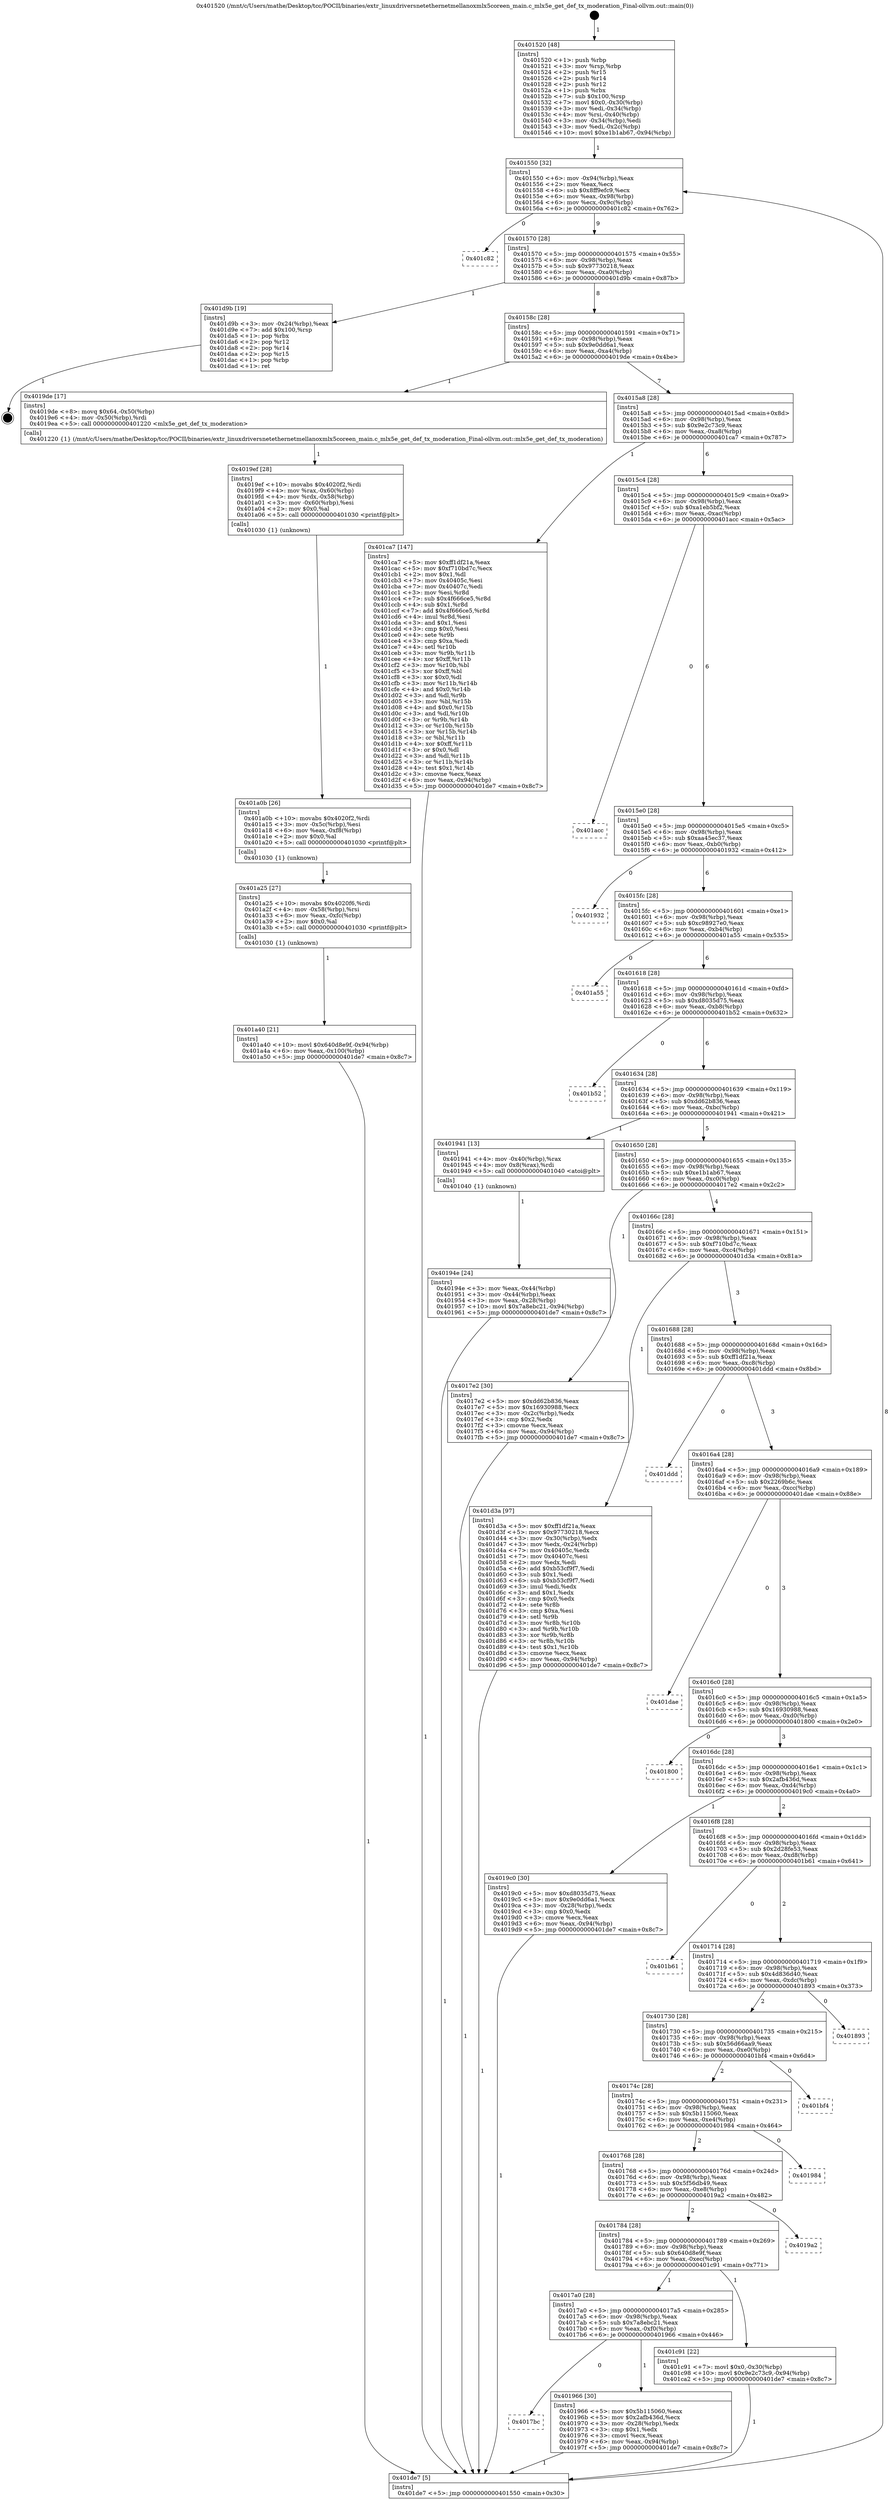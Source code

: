 digraph "0x401520" {
  label = "0x401520 (/mnt/c/Users/mathe/Desktop/tcc/POCII/binaries/extr_linuxdriversnetethernetmellanoxmlx5coreen_main.c_mlx5e_get_def_tx_moderation_Final-ollvm.out::main(0))"
  labelloc = "t"
  node[shape=record]

  Entry [label="",width=0.3,height=0.3,shape=circle,fillcolor=black,style=filled]
  "0x401550" [label="{
     0x401550 [32]\l
     | [instrs]\l
     &nbsp;&nbsp;0x401550 \<+6\>: mov -0x94(%rbp),%eax\l
     &nbsp;&nbsp;0x401556 \<+2\>: mov %eax,%ecx\l
     &nbsp;&nbsp;0x401558 \<+6\>: sub $0x8ff9efc9,%ecx\l
     &nbsp;&nbsp;0x40155e \<+6\>: mov %eax,-0x98(%rbp)\l
     &nbsp;&nbsp;0x401564 \<+6\>: mov %ecx,-0x9c(%rbp)\l
     &nbsp;&nbsp;0x40156a \<+6\>: je 0000000000401c82 \<main+0x762\>\l
  }"]
  "0x401c82" [label="{
     0x401c82\l
  }", style=dashed]
  "0x401570" [label="{
     0x401570 [28]\l
     | [instrs]\l
     &nbsp;&nbsp;0x401570 \<+5\>: jmp 0000000000401575 \<main+0x55\>\l
     &nbsp;&nbsp;0x401575 \<+6\>: mov -0x98(%rbp),%eax\l
     &nbsp;&nbsp;0x40157b \<+5\>: sub $0x97730218,%eax\l
     &nbsp;&nbsp;0x401580 \<+6\>: mov %eax,-0xa0(%rbp)\l
     &nbsp;&nbsp;0x401586 \<+6\>: je 0000000000401d9b \<main+0x87b\>\l
  }"]
  Exit [label="",width=0.3,height=0.3,shape=circle,fillcolor=black,style=filled,peripheries=2]
  "0x401d9b" [label="{
     0x401d9b [19]\l
     | [instrs]\l
     &nbsp;&nbsp;0x401d9b \<+3\>: mov -0x24(%rbp),%eax\l
     &nbsp;&nbsp;0x401d9e \<+7\>: add $0x100,%rsp\l
     &nbsp;&nbsp;0x401da5 \<+1\>: pop %rbx\l
     &nbsp;&nbsp;0x401da6 \<+2\>: pop %r12\l
     &nbsp;&nbsp;0x401da8 \<+2\>: pop %r14\l
     &nbsp;&nbsp;0x401daa \<+2\>: pop %r15\l
     &nbsp;&nbsp;0x401dac \<+1\>: pop %rbp\l
     &nbsp;&nbsp;0x401dad \<+1\>: ret\l
  }"]
  "0x40158c" [label="{
     0x40158c [28]\l
     | [instrs]\l
     &nbsp;&nbsp;0x40158c \<+5\>: jmp 0000000000401591 \<main+0x71\>\l
     &nbsp;&nbsp;0x401591 \<+6\>: mov -0x98(%rbp),%eax\l
     &nbsp;&nbsp;0x401597 \<+5\>: sub $0x9e0dd6a1,%eax\l
     &nbsp;&nbsp;0x40159c \<+6\>: mov %eax,-0xa4(%rbp)\l
     &nbsp;&nbsp;0x4015a2 \<+6\>: je 00000000004019de \<main+0x4be\>\l
  }"]
  "0x401a40" [label="{
     0x401a40 [21]\l
     | [instrs]\l
     &nbsp;&nbsp;0x401a40 \<+10\>: movl $0x640d8e9f,-0x94(%rbp)\l
     &nbsp;&nbsp;0x401a4a \<+6\>: mov %eax,-0x100(%rbp)\l
     &nbsp;&nbsp;0x401a50 \<+5\>: jmp 0000000000401de7 \<main+0x8c7\>\l
  }"]
  "0x4019de" [label="{
     0x4019de [17]\l
     | [instrs]\l
     &nbsp;&nbsp;0x4019de \<+8\>: movq $0x64,-0x50(%rbp)\l
     &nbsp;&nbsp;0x4019e6 \<+4\>: mov -0x50(%rbp),%rdi\l
     &nbsp;&nbsp;0x4019ea \<+5\>: call 0000000000401220 \<mlx5e_get_def_tx_moderation\>\l
     | [calls]\l
     &nbsp;&nbsp;0x401220 \{1\} (/mnt/c/Users/mathe/Desktop/tcc/POCII/binaries/extr_linuxdriversnetethernetmellanoxmlx5coreen_main.c_mlx5e_get_def_tx_moderation_Final-ollvm.out::mlx5e_get_def_tx_moderation)\l
  }"]
  "0x4015a8" [label="{
     0x4015a8 [28]\l
     | [instrs]\l
     &nbsp;&nbsp;0x4015a8 \<+5\>: jmp 00000000004015ad \<main+0x8d\>\l
     &nbsp;&nbsp;0x4015ad \<+6\>: mov -0x98(%rbp),%eax\l
     &nbsp;&nbsp;0x4015b3 \<+5\>: sub $0x9e2c73c9,%eax\l
     &nbsp;&nbsp;0x4015b8 \<+6\>: mov %eax,-0xa8(%rbp)\l
     &nbsp;&nbsp;0x4015be \<+6\>: je 0000000000401ca7 \<main+0x787\>\l
  }"]
  "0x401a25" [label="{
     0x401a25 [27]\l
     | [instrs]\l
     &nbsp;&nbsp;0x401a25 \<+10\>: movabs $0x4020f6,%rdi\l
     &nbsp;&nbsp;0x401a2f \<+4\>: mov -0x58(%rbp),%rsi\l
     &nbsp;&nbsp;0x401a33 \<+6\>: mov %eax,-0xfc(%rbp)\l
     &nbsp;&nbsp;0x401a39 \<+2\>: mov $0x0,%al\l
     &nbsp;&nbsp;0x401a3b \<+5\>: call 0000000000401030 \<printf@plt\>\l
     | [calls]\l
     &nbsp;&nbsp;0x401030 \{1\} (unknown)\l
  }"]
  "0x401ca7" [label="{
     0x401ca7 [147]\l
     | [instrs]\l
     &nbsp;&nbsp;0x401ca7 \<+5\>: mov $0xff1df21a,%eax\l
     &nbsp;&nbsp;0x401cac \<+5\>: mov $0xf710bd7c,%ecx\l
     &nbsp;&nbsp;0x401cb1 \<+2\>: mov $0x1,%dl\l
     &nbsp;&nbsp;0x401cb3 \<+7\>: mov 0x40405c,%esi\l
     &nbsp;&nbsp;0x401cba \<+7\>: mov 0x40407c,%edi\l
     &nbsp;&nbsp;0x401cc1 \<+3\>: mov %esi,%r8d\l
     &nbsp;&nbsp;0x401cc4 \<+7\>: sub $0x4f666ce5,%r8d\l
     &nbsp;&nbsp;0x401ccb \<+4\>: sub $0x1,%r8d\l
     &nbsp;&nbsp;0x401ccf \<+7\>: add $0x4f666ce5,%r8d\l
     &nbsp;&nbsp;0x401cd6 \<+4\>: imul %r8d,%esi\l
     &nbsp;&nbsp;0x401cda \<+3\>: and $0x1,%esi\l
     &nbsp;&nbsp;0x401cdd \<+3\>: cmp $0x0,%esi\l
     &nbsp;&nbsp;0x401ce0 \<+4\>: sete %r9b\l
     &nbsp;&nbsp;0x401ce4 \<+3\>: cmp $0xa,%edi\l
     &nbsp;&nbsp;0x401ce7 \<+4\>: setl %r10b\l
     &nbsp;&nbsp;0x401ceb \<+3\>: mov %r9b,%r11b\l
     &nbsp;&nbsp;0x401cee \<+4\>: xor $0xff,%r11b\l
     &nbsp;&nbsp;0x401cf2 \<+3\>: mov %r10b,%bl\l
     &nbsp;&nbsp;0x401cf5 \<+3\>: xor $0xff,%bl\l
     &nbsp;&nbsp;0x401cf8 \<+3\>: xor $0x0,%dl\l
     &nbsp;&nbsp;0x401cfb \<+3\>: mov %r11b,%r14b\l
     &nbsp;&nbsp;0x401cfe \<+4\>: and $0x0,%r14b\l
     &nbsp;&nbsp;0x401d02 \<+3\>: and %dl,%r9b\l
     &nbsp;&nbsp;0x401d05 \<+3\>: mov %bl,%r15b\l
     &nbsp;&nbsp;0x401d08 \<+4\>: and $0x0,%r15b\l
     &nbsp;&nbsp;0x401d0c \<+3\>: and %dl,%r10b\l
     &nbsp;&nbsp;0x401d0f \<+3\>: or %r9b,%r14b\l
     &nbsp;&nbsp;0x401d12 \<+3\>: or %r10b,%r15b\l
     &nbsp;&nbsp;0x401d15 \<+3\>: xor %r15b,%r14b\l
     &nbsp;&nbsp;0x401d18 \<+3\>: or %bl,%r11b\l
     &nbsp;&nbsp;0x401d1b \<+4\>: xor $0xff,%r11b\l
     &nbsp;&nbsp;0x401d1f \<+3\>: or $0x0,%dl\l
     &nbsp;&nbsp;0x401d22 \<+3\>: and %dl,%r11b\l
     &nbsp;&nbsp;0x401d25 \<+3\>: or %r11b,%r14b\l
     &nbsp;&nbsp;0x401d28 \<+4\>: test $0x1,%r14b\l
     &nbsp;&nbsp;0x401d2c \<+3\>: cmovne %ecx,%eax\l
     &nbsp;&nbsp;0x401d2f \<+6\>: mov %eax,-0x94(%rbp)\l
     &nbsp;&nbsp;0x401d35 \<+5\>: jmp 0000000000401de7 \<main+0x8c7\>\l
  }"]
  "0x4015c4" [label="{
     0x4015c4 [28]\l
     | [instrs]\l
     &nbsp;&nbsp;0x4015c4 \<+5\>: jmp 00000000004015c9 \<main+0xa9\>\l
     &nbsp;&nbsp;0x4015c9 \<+6\>: mov -0x98(%rbp),%eax\l
     &nbsp;&nbsp;0x4015cf \<+5\>: sub $0xa1eb5bf2,%eax\l
     &nbsp;&nbsp;0x4015d4 \<+6\>: mov %eax,-0xac(%rbp)\l
     &nbsp;&nbsp;0x4015da \<+6\>: je 0000000000401acc \<main+0x5ac\>\l
  }"]
  "0x401a0b" [label="{
     0x401a0b [26]\l
     | [instrs]\l
     &nbsp;&nbsp;0x401a0b \<+10\>: movabs $0x4020f2,%rdi\l
     &nbsp;&nbsp;0x401a15 \<+3\>: mov -0x5c(%rbp),%esi\l
     &nbsp;&nbsp;0x401a18 \<+6\>: mov %eax,-0xf8(%rbp)\l
     &nbsp;&nbsp;0x401a1e \<+2\>: mov $0x0,%al\l
     &nbsp;&nbsp;0x401a20 \<+5\>: call 0000000000401030 \<printf@plt\>\l
     | [calls]\l
     &nbsp;&nbsp;0x401030 \{1\} (unknown)\l
  }"]
  "0x401acc" [label="{
     0x401acc\l
  }", style=dashed]
  "0x4015e0" [label="{
     0x4015e0 [28]\l
     | [instrs]\l
     &nbsp;&nbsp;0x4015e0 \<+5\>: jmp 00000000004015e5 \<main+0xc5\>\l
     &nbsp;&nbsp;0x4015e5 \<+6\>: mov -0x98(%rbp),%eax\l
     &nbsp;&nbsp;0x4015eb \<+5\>: sub $0xaa45ec37,%eax\l
     &nbsp;&nbsp;0x4015f0 \<+6\>: mov %eax,-0xb0(%rbp)\l
     &nbsp;&nbsp;0x4015f6 \<+6\>: je 0000000000401932 \<main+0x412\>\l
  }"]
  "0x4019ef" [label="{
     0x4019ef [28]\l
     | [instrs]\l
     &nbsp;&nbsp;0x4019ef \<+10\>: movabs $0x4020f2,%rdi\l
     &nbsp;&nbsp;0x4019f9 \<+4\>: mov %rax,-0x60(%rbp)\l
     &nbsp;&nbsp;0x4019fd \<+4\>: mov %rdx,-0x58(%rbp)\l
     &nbsp;&nbsp;0x401a01 \<+3\>: mov -0x60(%rbp),%esi\l
     &nbsp;&nbsp;0x401a04 \<+2\>: mov $0x0,%al\l
     &nbsp;&nbsp;0x401a06 \<+5\>: call 0000000000401030 \<printf@plt\>\l
     | [calls]\l
     &nbsp;&nbsp;0x401030 \{1\} (unknown)\l
  }"]
  "0x401932" [label="{
     0x401932\l
  }", style=dashed]
  "0x4015fc" [label="{
     0x4015fc [28]\l
     | [instrs]\l
     &nbsp;&nbsp;0x4015fc \<+5\>: jmp 0000000000401601 \<main+0xe1\>\l
     &nbsp;&nbsp;0x401601 \<+6\>: mov -0x98(%rbp),%eax\l
     &nbsp;&nbsp;0x401607 \<+5\>: sub $0xc98927e0,%eax\l
     &nbsp;&nbsp;0x40160c \<+6\>: mov %eax,-0xb4(%rbp)\l
     &nbsp;&nbsp;0x401612 \<+6\>: je 0000000000401a55 \<main+0x535\>\l
  }"]
  "0x4017bc" [label="{
     0x4017bc\l
  }", style=dashed]
  "0x401a55" [label="{
     0x401a55\l
  }", style=dashed]
  "0x401618" [label="{
     0x401618 [28]\l
     | [instrs]\l
     &nbsp;&nbsp;0x401618 \<+5\>: jmp 000000000040161d \<main+0xfd\>\l
     &nbsp;&nbsp;0x40161d \<+6\>: mov -0x98(%rbp),%eax\l
     &nbsp;&nbsp;0x401623 \<+5\>: sub $0xd8035d75,%eax\l
     &nbsp;&nbsp;0x401628 \<+6\>: mov %eax,-0xb8(%rbp)\l
     &nbsp;&nbsp;0x40162e \<+6\>: je 0000000000401b52 \<main+0x632\>\l
  }"]
  "0x401966" [label="{
     0x401966 [30]\l
     | [instrs]\l
     &nbsp;&nbsp;0x401966 \<+5\>: mov $0x5b115060,%eax\l
     &nbsp;&nbsp;0x40196b \<+5\>: mov $0x2afb436d,%ecx\l
     &nbsp;&nbsp;0x401970 \<+3\>: mov -0x28(%rbp),%edx\l
     &nbsp;&nbsp;0x401973 \<+3\>: cmp $0x1,%edx\l
     &nbsp;&nbsp;0x401976 \<+3\>: cmovl %ecx,%eax\l
     &nbsp;&nbsp;0x401979 \<+6\>: mov %eax,-0x94(%rbp)\l
     &nbsp;&nbsp;0x40197f \<+5\>: jmp 0000000000401de7 \<main+0x8c7\>\l
  }"]
  "0x401b52" [label="{
     0x401b52\l
  }", style=dashed]
  "0x401634" [label="{
     0x401634 [28]\l
     | [instrs]\l
     &nbsp;&nbsp;0x401634 \<+5\>: jmp 0000000000401639 \<main+0x119\>\l
     &nbsp;&nbsp;0x401639 \<+6\>: mov -0x98(%rbp),%eax\l
     &nbsp;&nbsp;0x40163f \<+5\>: sub $0xdd62b836,%eax\l
     &nbsp;&nbsp;0x401644 \<+6\>: mov %eax,-0xbc(%rbp)\l
     &nbsp;&nbsp;0x40164a \<+6\>: je 0000000000401941 \<main+0x421\>\l
  }"]
  "0x4017a0" [label="{
     0x4017a0 [28]\l
     | [instrs]\l
     &nbsp;&nbsp;0x4017a0 \<+5\>: jmp 00000000004017a5 \<main+0x285\>\l
     &nbsp;&nbsp;0x4017a5 \<+6\>: mov -0x98(%rbp),%eax\l
     &nbsp;&nbsp;0x4017ab \<+5\>: sub $0x7a8ebc21,%eax\l
     &nbsp;&nbsp;0x4017b0 \<+6\>: mov %eax,-0xf0(%rbp)\l
     &nbsp;&nbsp;0x4017b6 \<+6\>: je 0000000000401966 \<main+0x446\>\l
  }"]
  "0x401941" [label="{
     0x401941 [13]\l
     | [instrs]\l
     &nbsp;&nbsp;0x401941 \<+4\>: mov -0x40(%rbp),%rax\l
     &nbsp;&nbsp;0x401945 \<+4\>: mov 0x8(%rax),%rdi\l
     &nbsp;&nbsp;0x401949 \<+5\>: call 0000000000401040 \<atoi@plt\>\l
     | [calls]\l
     &nbsp;&nbsp;0x401040 \{1\} (unknown)\l
  }"]
  "0x401650" [label="{
     0x401650 [28]\l
     | [instrs]\l
     &nbsp;&nbsp;0x401650 \<+5\>: jmp 0000000000401655 \<main+0x135\>\l
     &nbsp;&nbsp;0x401655 \<+6\>: mov -0x98(%rbp),%eax\l
     &nbsp;&nbsp;0x40165b \<+5\>: sub $0xe1b1ab67,%eax\l
     &nbsp;&nbsp;0x401660 \<+6\>: mov %eax,-0xc0(%rbp)\l
     &nbsp;&nbsp;0x401666 \<+6\>: je 00000000004017e2 \<main+0x2c2\>\l
  }"]
  "0x401c91" [label="{
     0x401c91 [22]\l
     | [instrs]\l
     &nbsp;&nbsp;0x401c91 \<+7\>: movl $0x0,-0x30(%rbp)\l
     &nbsp;&nbsp;0x401c98 \<+10\>: movl $0x9e2c73c9,-0x94(%rbp)\l
     &nbsp;&nbsp;0x401ca2 \<+5\>: jmp 0000000000401de7 \<main+0x8c7\>\l
  }"]
  "0x4017e2" [label="{
     0x4017e2 [30]\l
     | [instrs]\l
     &nbsp;&nbsp;0x4017e2 \<+5\>: mov $0xdd62b836,%eax\l
     &nbsp;&nbsp;0x4017e7 \<+5\>: mov $0x16930988,%ecx\l
     &nbsp;&nbsp;0x4017ec \<+3\>: mov -0x2c(%rbp),%edx\l
     &nbsp;&nbsp;0x4017ef \<+3\>: cmp $0x2,%edx\l
     &nbsp;&nbsp;0x4017f2 \<+3\>: cmovne %ecx,%eax\l
     &nbsp;&nbsp;0x4017f5 \<+6\>: mov %eax,-0x94(%rbp)\l
     &nbsp;&nbsp;0x4017fb \<+5\>: jmp 0000000000401de7 \<main+0x8c7\>\l
  }"]
  "0x40166c" [label="{
     0x40166c [28]\l
     | [instrs]\l
     &nbsp;&nbsp;0x40166c \<+5\>: jmp 0000000000401671 \<main+0x151\>\l
     &nbsp;&nbsp;0x401671 \<+6\>: mov -0x98(%rbp),%eax\l
     &nbsp;&nbsp;0x401677 \<+5\>: sub $0xf710bd7c,%eax\l
     &nbsp;&nbsp;0x40167c \<+6\>: mov %eax,-0xc4(%rbp)\l
     &nbsp;&nbsp;0x401682 \<+6\>: je 0000000000401d3a \<main+0x81a\>\l
  }"]
  "0x401de7" [label="{
     0x401de7 [5]\l
     | [instrs]\l
     &nbsp;&nbsp;0x401de7 \<+5\>: jmp 0000000000401550 \<main+0x30\>\l
  }"]
  "0x401520" [label="{
     0x401520 [48]\l
     | [instrs]\l
     &nbsp;&nbsp;0x401520 \<+1\>: push %rbp\l
     &nbsp;&nbsp;0x401521 \<+3\>: mov %rsp,%rbp\l
     &nbsp;&nbsp;0x401524 \<+2\>: push %r15\l
     &nbsp;&nbsp;0x401526 \<+2\>: push %r14\l
     &nbsp;&nbsp;0x401528 \<+2\>: push %r12\l
     &nbsp;&nbsp;0x40152a \<+1\>: push %rbx\l
     &nbsp;&nbsp;0x40152b \<+7\>: sub $0x100,%rsp\l
     &nbsp;&nbsp;0x401532 \<+7\>: movl $0x0,-0x30(%rbp)\l
     &nbsp;&nbsp;0x401539 \<+3\>: mov %edi,-0x34(%rbp)\l
     &nbsp;&nbsp;0x40153c \<+4\>: mov %rsi,-0x40(%rbp)\l
     &nbsp;&nbsp;0x401540 \<+3\>: mov -0x34(%rbp),%edi\l
     &nbsp;&nbsp;0x401543 \<+3\>: mov %edi,-0x2c(%rbp)\l
     &nbsp;&nbsp;0x401546 \<+10\>: movl $0xe1b1ab67,-0x94(%rbp)\l
  }"]
  "0x40194e" [label="{
     0x40194e [24]\l
     | [instrs]\l
     &nbsp;&nbsp;0x40194e \<+3\>: mov %eax,-0x44(%rbp)\l
     &nbsp;&nbsp;0x401951 \<+3\>: mov -0x44(%rbp),%eax\l
     &nbsp;&nbsp;0x401954 \<+3\>: mov %eax,-0x28(%rbp)\l
     &nbsp;&nbsp;0x401957 \<+10\>: movl $0x7a8ebc21,-0x94(%rbp)\l
     &nbsp;&nbsp;0x401961 \<+5\>: jmp 0000000000401de7 \<main+0x8c7\>\l
  }"]
  "0x401784" [label="{
     0x401784 [28]\l
     | [instrs]\l
     &nbsp;&nbsp;0x401784 \<+5\>: jmp 0000000000401789 \<main+0x269\>\l
     &nbsp;&nbsp;0x401789 \<+6\>: mov -0x98(%rbp),%eax\l
     &nbsp;&nbsp;0x40178f \<+5\>: sub $0x640d8e9f,%eax\l
     &nbsp;&nbsp;0x401794 \<+6\>: mov %eax,-0xec(%rbp)\l
     &nbsp;&nbsp;0x40179a \<+6\>: je 0000000000401c91 \<main+0x771\>\l
  }"]
  "0x401d3a" [label="{
     0x401d3a [97]\l
     | [instrs]\l
     &nbsp;&nbsp;0x401d3a \<+5\>: mov $0xff1df21a,%eax\l
     &nbsp;&nbsp;0x401d3f \<+5\>: mov $0x97730218,%ecx\l
     &nbsp;&nbsp;0x401d44 \<+3\>: mov -0x30(%rbp),%edx\l
     &nbsp;&nbsp;0x401d47 \<+3\>: mov %edx,-0x24(%rbp)\l
     &nbsp;&nbsp;0x401d4a \<+7\>: mov 0x40405c,%edx\l
     &nbsp;&nbsp;0x401d51 \<+7\>: mov 0x40407c,%esi\l
     &nbsp;&nbsp;0x401d58 \<+2\>: mov %edx,%edi\l
     &nbsp;&nbsp;0x401d5a \<+6\>: add $0xb53cf9f7,%edi\l
     &nbsp;&nbsp;0x401d60 \<+3\>: sub $0x1,%edi\l
     &nbsp;&nbsp;0x401d63 \<+6\>: sub $0xb53cf9f7,%edi\l
     &nbsp;&nbsp;0x401d69 \<+3\>: imul %edi,%edx\l
     &nbsp;&nbsp;0x401d6c \<+3\>: and $0x1,%edx\l
     &nbsp;&nbsp;0x401d6f \<+3\>: cmp $0x0,%edx\l
     &nbsp;&nbsp;0x401d72 \<+4\>: sete %r8b\l
     &nbsp;&nbsp;0x401d76 \<+3\>: cmp $0xa,%esi\l
     &nbsp;&nbsp;0x401d79 \<+4\>: setl %r9b\l
     &nbsp;&nbsp;0x401d7d \<+3\>: mov %r8b,%r10b\l
     &nbsp;&nbsp;0x401d80 \<+3\>: and %r9b,%r10b\l
     &nbsp;&nbsp;0x401d83 \<+3\>: xor %r9b,%r8b\l
     &nbsp;&nbsp;0x401d86 \<+3\>: or %r8b,%r10b\l
     &nbsp;&nbsp;0x401d89 \<+4\>: test $0x1,%r10b\l
     &nbsp;&nbsp;0x401d8d \<+3\>: cmovne %ecx,%eax\l
     &nbsp;&nbsp;0x401d90 \<+6\>: mov %eax,-0x94(%rbp)\l
     &nbsp;&nbsp;0x401d96 \<+5\>: jmp 0000000000401de7 \<main+0x8c7\>\l
  }"]
  "0x401688" [label="{
     0x401688 [28]\l
     | [instrs]\l
     &nbsp;&nbsp;0x401688 \<+5\>: jmp 000000000040168d \<main+0x16d\>\l
     &nbsp;&nbsp;0x40168d \<+6\>: mov -0x98(%rbp),%eax\l
     &nbsp;&nbsp;0x401693 \<+5\>: sub $0xff1df21a,%eax\l
     &nbsp;&nbsp;0x401698 \<+6\>: mov %eax,-0xc8(%rbp)\l
     &nbsp;&nbsp;0x40169e \<+6\>: je 0000000000401ddd \<main+0x8bd\>\l
  }"]
  "0x4019a2" [label="{
     0x4019a2\l
  }", style=dashed]
  "0x401ddd" [label="{
     0x401ddd\l
  }", style=dashed]
  "0x4016a4" [label="{
     0x4016a4 [28]\l
     | [instrs]\l
     &nbsp;&nbsp;0x4016a4 \<+5\>: jmp 00000000004016a9 \<main+0x189\>\l
     &nbsp;&nbsp;0x4016a9 \<+6\>: mov -0x98(%rbp),%eax\l
     &nbsp;&nbsp;0x4016af \<+5\>: sub $0x2269b6c,%eax\l
     &nbsp;&nbsp;0x4016b4 \<+6\>: mov %eax,-0xcc(%rbp)\l
     &nbsp;&nbsp;0x4016ba \<+6\>: je 0000000000401dae \<main+0x88e\>\l
  }"]
  "0x401768" [label="{
     0x401768 [28]\l
     | [instrs]\l
     &nbsp;&nbsp;0x401768 \<+5\>: jmp 000000000040176d \<main+0x24d\>\l
     &nbsp;&nbsp;0x40176d \<+6\>: mov -0x98(%rbp),%eax\l
     &nbsp;&nbsp;0x401773 \<+5\>: sub $0x5f56db49,%eax\l
     &nbsp;&nbsp;0x401778 \<+6\>: mov %eax,-0xe8(%rbp)\l
     &nbsp;&nbsp;0x40177e \<+6\>: je 00000000004019a2 \<main+0x482\>\l
  }"]
  "0x401dae" [label="{
     0x401dae\l
  }", style=dashed]
  "0x4016c0" [label="{
     0x4016c0 [28]\l
     | [instrs]\l
     &nbsp;&nbsp;0x4016c0 \<+5\>: jmp 00000000004016c5 \<main+0x1a5\>\l
     &nbsp;&nbsp;0x4016c5 \<+6\>: mov -0x98(%rbp),%eax\l
     &nbsp;&nbsp;0x4016cb \<+5\>: sub $0x16930988,%eax\l
     &nbsp;&nbsp;0x4016d0 \<+6\>: mov %eax,-0xd0(%rbp)\l
     &nbsp;&nbsp;0x4016d6 \<+6\>: je 0000000000401800 \<main+0x2e0\>\l
  }"]
  "0x401984" [label="{
     0x401984\l
  }", style=dashed]
  "0x401800" [label="{
     0x401800\l
  }", style=dashed]
  "0x4016dc" [label="{
     0x4016dc [28]\l
     | [instrs]\l
     &nbsp;&nbsp;0x4016dc \<+5\>: jmp 00000000004016e1 \<main+0x1c1\>\l
     &nbsp;&nbsp;0x4016e1 \<+6\>: mov -0x98(%rbp),%eax\l
     &nbsp;&nbsp;0x4016e7 \<+5\>: sub $0x2afb436d,%eax\l
     &nbsp;&nbsp;0x4016ec \<+6\>: mov %eax,-0xd4(%rbp)\l
     &nbsp;&nbsp;0x4016f2 \<+6\>: je 00000000004019c0 \<main+0x4a0\>\l
  }"]
  "0x40174c" [label="{
     0x40174c [28]\l
     | [instrs]\l
     &nbsp;&nbsp;0x40174c \<+5\>: jmp 0000000000401751 \<main+0x231\>\l
     &nbsp;&nbsp;0x401751 \<+6\>: mov -0x98(%rbp),%eax\l
     &nbsp;&nbsp;0x401757 \<+5\>: sub $0x5b115060,%eax\l
     &nbsp;&nbsp;0x40175c \<+6\>: mov %eax,-0xe4(%rbp)\l
     &nbsp;&nbsp;0x401762 \<+6\>: je 0000000000401984 \<main+0x464\>\l
  }"]
  "0x4019c0" [label="{
     0x4019c0 [30]\l
     | [instrs]\l
     &nbsp;&nbsp;0x4019c0 \<+5\>: mov $0xd8035d75,%eax\l
     &nbsp;&nbsp;0x4019c5 \<+5\>: mov $0x9e0dd6a1,%ecx\l
     &nbsp;&nbsp;0x4019ca \<+3\>: mov -0x28(%rbp),%edx\l
     &nbsp;&nbsp;0x4019cd \<+3\>: cmp $0x0,%edx\l
     &nbsp;&nbsp;0x4019d0 \<+3\>: cmove %ecx,%eax\l
     &nbsp;&nbsp;0x4019d3 \<+6\>: mov %eax,-0x94(%rbp)\l
     &nbsp;&nbsp;0x4019d9 \<+5\>: jmp 0000000000401de7 \<main+0x8c7\>\l
  }"]
  "0x4016f8" [label="{
     0x4016f8 [28]\l
     | [instrs]\l
     &nbsp;&nbsp;0x4016f8 \<+5\>: jmp 00000000004016fd \<main+0x1dd\>\l
     &nbsp;&nbsp;0x4016fd \<+6\>: mov -0x98(%rbp),%eax\l
     &nbsp;&nbsp;0x401703 \<+5\>: sub $0x2d28fe53,%eax\l
     &nbsp;&nbsp;0x401708 \<+6\>: mov %eax,-0xd8(%rbp)\l
     &nbsp;&nbsp;0x40170e \<+6\>: je 0000000000401b61 \<main+0x641\>\l
  }"]
  "0x401bf4" [label="{
     0x401bf4\l
  }", style=dashed]
  "0x401b61" [label="{
     0x401b61\l
  }", style=dashed]
  "0x401714" [label="{
     0x401714 [28]\l
     | [instrs]\l
     &nbsp;&nbsp;0x401714 \<+5\>: jmp 0000000000401719 \<main+0x1f9\>\l
     &nbsp;&nbsp;0x401719 \<+6\>: mov -0x98(%rbp),%eax\l
     &nbsp;&nbsp;0x40171f \<+5\>: sub $0x4d836d40,%eax\l
     &nbsp;&nbsp;0x401724 \<+6\>: mov %eax,-0xdc(%rbp)\l
     &nbsp;&nbsp;0x40172a \<+6\>: je 0000000000401893 \<main+0x373\>\l
  }"]
  "0x401730" [label="{
     0x401730 [28]\l
     | [instrs]\l
     &nbsp;&nbsp;0x401730 \<+5\>: jmp 0000000000401735 \<main+0x215\>\l
     &nbsp;&nbsp;0x401735 \<+6\>: mov -0x98(%rbp),%eax\l
     &nbsp;&nbsp;0x40173b \<+5\>: sub $0x56d66aa9,%eax\l
     &nbsp;&nbsp;0x401740 \<+6\>: mov %eax,-0xe0(%rbp)\l
     &nbsp;&nbsp;0x401746 \<+6\>: je 0000000000401bf4 \<main+0x6d4\>\l
  }"]
  "0x401893" [label="{
     0x401893\l
  }", style=dashed]
  Entry -> "0x401520" [label=" 1"]
  "0x401550" -> "0x401c82" [label=" 0"]
  "0x401550" -> "0x401570" [label=" 9"]
  "0x401d9b" -> Exit [label=" 1"]
  "0x401570" -> "0x401d9b" [label=" 1"]
  "0x401570" -> "0x40158c" [label=" 8"]
  "0x401d3a" -> "0x401de7" [label=" 1"]
  "0x40158c" -> "0x4019de" [label=" 1"]
  "0x40158c" -> "0x4015a8" [label=" 7"]
  "0x401ca7" -> "0x401de7" [label=" 1"]
  "0x4015a8" -> "0x401ca7" [label=" 1"]
  "0x4015a8" -> "0x4015c4" [label=" 6"]
  "0x401c91" -> "0x401de7" [label=" 1"]
  "0x4015c4" -> "0x401acc" [label=" 0"]
  "0x4015c4" -> "0x4015e0" [label=" 6"]
  "0x401a40" -> "0x401de7" [label=" 1"]
  "0x4015e0" -> "0x401932" [label=" 0"]
  "0x4015e0" -> "0x4015fc" [label=" 6"]
  "0x401a25" -> "0x401a40" [label=" 1"]
  "0x4015fc" -> "0x401a55" [label=" 0"]
  "0x4015fc" -> "0x401618" [label=" 6"]
  "0x401a0b" -> "0x401a25" [label=" 1"]
  "0x401618" -> "0x401b52" [label=" 0"]
  "0x401618" -> "0x401634" [label=" 6"]
  "0x4019ef" -> "0x401a0b" [label=" 1"]
  "0x401634" -> "0x401941" [label=" 1"]
  "0x401634" -> "0x401650" [label=" 5"]
  "0x4019c0" -> "0x401de7" [label=" 1"]
  "0x401650" -> "0x4017e2" [label=" 1"]
  "0x401650" -> "0x40166c" [label=" 4"]
  "0x4017e2" -> "0x401de7" [label=" 1"]
  "0x401520" -> "0x401550" [label=" 1"]
  "0x401de7" -> "0x401550" [label=" 8"]
  "0x401941" -> "0x40194e" [label=" 1"]
  "0x40194e" -> "0x401de7" [label=" 1"]
  "0x401966" -> "0x401de7" [label=" 1"]
  "0x40166c" -> "0x401d3a" [label=" 1"]
  "0x40166c" -> "0x401688" [label=" 3"]
  "0x4017a0" -> "0x401966" [label=" 1"]
  "0x401688" -> "0x401ddd" [label=" 0"]
  "0x401688" -> "0x4016a4" [label=" 3"]
  "0x4019de" -> "0x4019ef" [label=" 1"]
  "0x4016a4" -> "0x401dae" [label=" 0"]
  "0x4016a4" -> "0x4016c0" [label=" 3"]
  "0x401784" -> "0x401c91" [label=" 1"]
  "0x4016c0" -> "0x401800" [label=" 0"]
  "0x4016c0" -> "0x4016dc" [label=" 3"]
  "0x4017a0" -> "0x4017bc" [label=" 0"]
  "0x4016dc" -> "0x4019c0" [label=" 1"]
  "0x4016dc" -> "0x4016f8" [label=" 2"]
  "0x401768" -> "0x4019a2" [label=" 0"]
  "0x4016f8" -> "0x401b61" [label=" 0"]
  "0x4016f8" -> "0x401714" [label=" 2"]
  "0x401784" -> "0x4017a0" [label=" 1"]
  "0x401714" -> "0x401893" [label=" 0"]
  "0x401714" -> "0x401730" [label=" 2"]
  "0x40174c" -> "0x401768" [label=" 2"]
  "0x401730" -> "0x401bf4" [label=" 0"]
  "0x401730" -> "0x40174c" [label=" 2"]
  "0x401768" -> "0x401784" [label=" 2"]
  "0x40174c" -> "0x401984" [label=" 0"]
}
